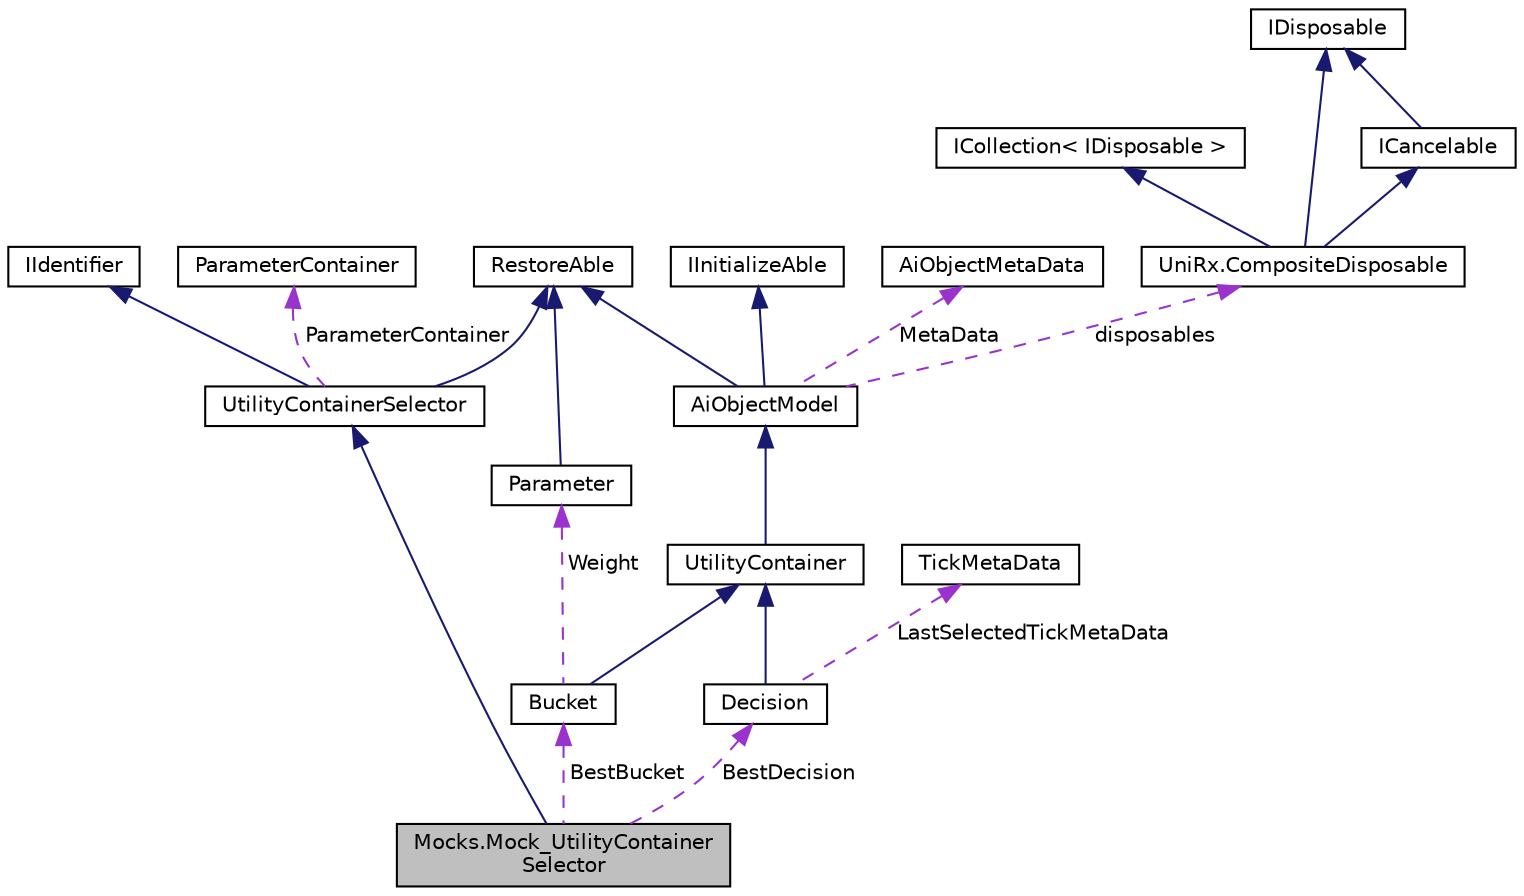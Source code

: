 digraph "Mocks.Mock_UtilityContainerSelector"
{
 // LATEX_PDF_SIZE
  edge [fontname="Helvetica",fontsize="10",labelfontname="Helvetica",labelfontsize="10"];
  node [fontname="Helvetica",fontsize="10",shape=record];
  Node1 [label="Mocks.Mock_UtilityContainer\lSelector",height=0.2,width=0.4,color="black", fillcolor="grey75", style="filled", fontcolor="black",tooltip=" "];
  Node2 -> Node1 [dir="back",color="midnightblue",fontsize="10",style="solid",fontname="Helvetica"];
  Node2 [label="UtilityContainerSelector",height=0.2,width=0.4,color="black", fillcolor="white", style="filled",URL="$class_utility_container_selector.html",tooltip=" "];
  Node3 -> Node2 [dir="back",color="midnightblue",fontsize="10",style="solid",fontname="Helvetica"];
  Node3 [label="RestoreAble",height=0.2,width=0.4,color="black", fillcolor="white", style="filled",URL="$class_restore_able.html",tooltip=" "];
  Node4 -> Node2 [dir="back",color="midnightblue",fontsize="10",style="solid",fontname="Helvetica"];
  Node4 [label="IIdentifier",height=0.2,width=0.4,color="black", fillcolor="white", style="filled",URL="$interface_i_identifier.html",tooltip=" "];
  Node5 -> Node2 [dir="back",color="darkorchid3",fontsize="10",style="dashed",label=" ParameterContainer" ,fontname="Helvetica"];
  Node5 [label="ParameterContainer",height=0.2,width=0.4,color="black", fillcolor="white", style="filled",URL="$class_parameter_container.html",tooltip=" "];
  Node6 -> Node1 [dir="back",color="darkorchid3",fontsize="10",style="dashed",label=" BestBucket" ,fontname="Helvetica"];
  Node6 [label="Bucket",height=0.2,width=0.4,color="black", fillcolor="white", style="filled",URL="$class_bucket.html",tooltip=" "];
  Node7 -> Node6 [dir="back",color="midnightblue",fontsize="10",style="solid",fontname="Helvetica"];
  Node7 [label="UtilityContainer",height=0.2,width=0.4,color="black", fillcolor="white", style="filled",URL="$class_utility_container.html",tooltip=" "];
  Node8 -> Node7 [dir="back",color="midnightblue",fontsize="10",style="solid",fontname="Helvetica"];
  Node8 [label="AiObjectModel",height=0.2,width=0.4,color="black", fillcolor="white", style="filled",URL="$class_ai_object_model.html",tooltip=" "];
  Node3 -> Node8 [dir="back",color="midnightblue",fontsize="10",style="solid",fontname="Helvetica"];
  Node9 -> Node8 [dir="back",color="midnightblue",fontsize="10",style="solid",fontname="Helvetica"];
  Node9 [label="IInitializeAble",height=0.2,width=0.4,color="black", fillcolor="white", style="filled",tooltip=" "];
  Node10 -> Node8 [dir="back",color="darkorchid3",fontsize="10",style="dashed",label=" MetaData" ,fontname="Helvetica"];
  Node10 [label="AiObjectMetaData",height=0.2,width=0.4,color="black", fillcolor="white", style="filled",tooltip=" "];
  Node11 -> Node8 [dir="back",color="darkorchid3",fontsize="10",style="dashed",label=" disposables" ,fontname="Helvetica"];
  Node11 [label="UniRx.CompositeDisposable",height=0.2,width=0.4,color="black", fillcolor="white", style="filled",URL="$class_uni_rx_1_1_composite_disposable.html",tooltip=" "];
  Node12 -> Node11 [dir="back",color="midnightblue",fontsize="10",style="solid",fontname="Helvetica"];
  Node12 [label="ICollection\< IDisposable \>",height=0.2,width=0.4,color="black", fillcolor="white", style="filled",tooltip=" "];
  Node13 -> Node11 [dir="back",color="midnightblue",fontsize="10",style="solid",fontname="Helvetica"];
  Node13 [label="IDisposable",height=0.2,width=0.4,color="black", fillcolor="white", style="filled",tooltip=" "];
  Node14 -> Node11 [dir="back",color="midnightblue",fontsize="10",style="solid",fontname="Helvetica"];
  Node14 [label="ICancelable",height=0.2,width=0.4,color="black", fillcolor="white", style="filled",URL="$interface_uni_rx_1_1_i_cancelable.html",tooltip=" "];
  Node13 -> Node14 [dir="back",color="midnightblue",fontsize="10",style="solid",fontname="Helvetica"];
  Node15 -> Node6 [dir="back",color="darkorchid3",fontsize="10",style="dashed",label=" Weight" ,fontname="Helvetica"];
  Node15 [label="Parameter",height=0.2,width=0.4,color="black", fillcolor="white", style="filled",URL="$class_parameter.html",tooltip=" "];
  Node3 -> Node15 [dir="back",color="midnightblue",fontsize="10",style="solid",fontname="Helvetica"];
  Node16 -> Node1 [dir="back",color="darkorchid3",fontsize="10",style="dashed",label=" BestDecision" ,fontname="Helvetica"];
  Node16 [label="Decision",height=0.2,width=0.4,color="black", fillcolor="white", style="filled",URL="$class_decision.html",tooltip=" "];
  Node7 -> Node16 [dir="back",color="midnightblue",fontsize="10",style="solid",fontname="Helvetica"];
  Node17 -> Node16 [dir="back",color="darkorchid3",fontsize="10",style="dashed",label=" LastSelectedTickMetaData" ,fontname="Helvetica"];
  Node17 [label="TickMetaData",height=0.2,width=0.4,color="black", fillcolor="white", style="filled",URL="$class_tick_meta_data.html",tooltip=" "];
}
